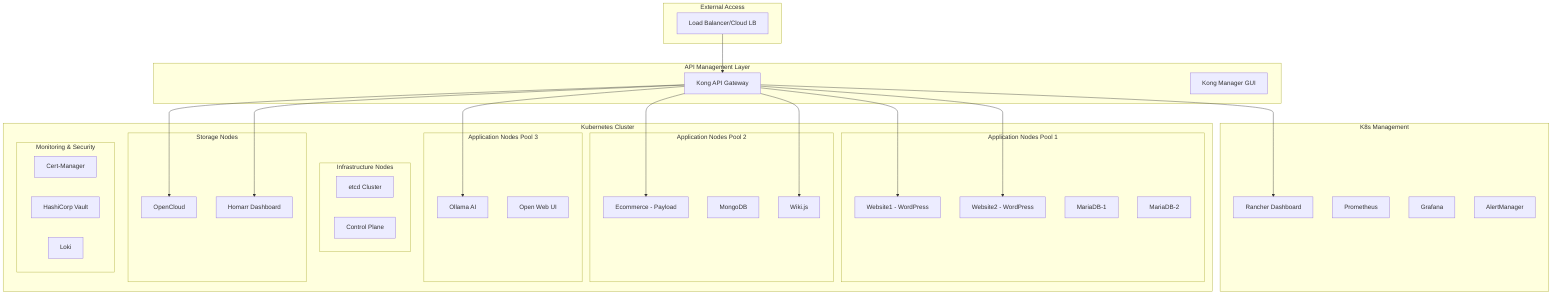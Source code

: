 graph TB
    subgraph "External Access"
        LB[Load Balancer/Cloud LB]
    end

    subgraph "API Management Layer"
        KONG[Kong API Gateway]
        KM[Kong Manager GUI]
    end

    subgraph "K8s Management"
        RAN[Rancher Dashboard]
        PROM[Prometheus]
        GRAF[Grafana]
        ALERT[AlertManager]
    end

    subgraph "Kubernetes Cluster"
        subgraph "Infrastructure Nodes"
            ETCD[etcd Cluster]
            CTR[Control Plane]
        end
        
        subgraph "Application Nodes Pool 1"
            WP1[Website1 - WordPress]
            WP2[Website2 - WordPress]
            MARIA1[MariaDB-1]
            MARIA2[MariaDB-2]
        end
        
        subgraph "Application Nodes Pool 2"
            ECO[Ecommerce - Payload]
            MONGO[MongoDB]
            WIKI[Wiki.js]
        end
        
        subgraph "Application Nodes Pool 3"
            OLLAMA[Ollama AI]
            WEBUI[Open Web UI]
        end

        subgraph "Storage Nodes"
            OC[OpenCloud]
            HOMARR[Homarr Dashboard]
        end

        subgraph "Monitoring & Security"
            CERT[Cert-Manager]
            VAULT[HashiCorp Vault]
            LOG[Loki]
        end
    end

    LB --> KONG
    KONG --> RAN
    KONG --> WP1
    KONG --> WP2
    KONG --> ECO
    KONG --> WIKI
    KONG --> OLLAMA
    KONG --> OC
    KONG --> HOMARR